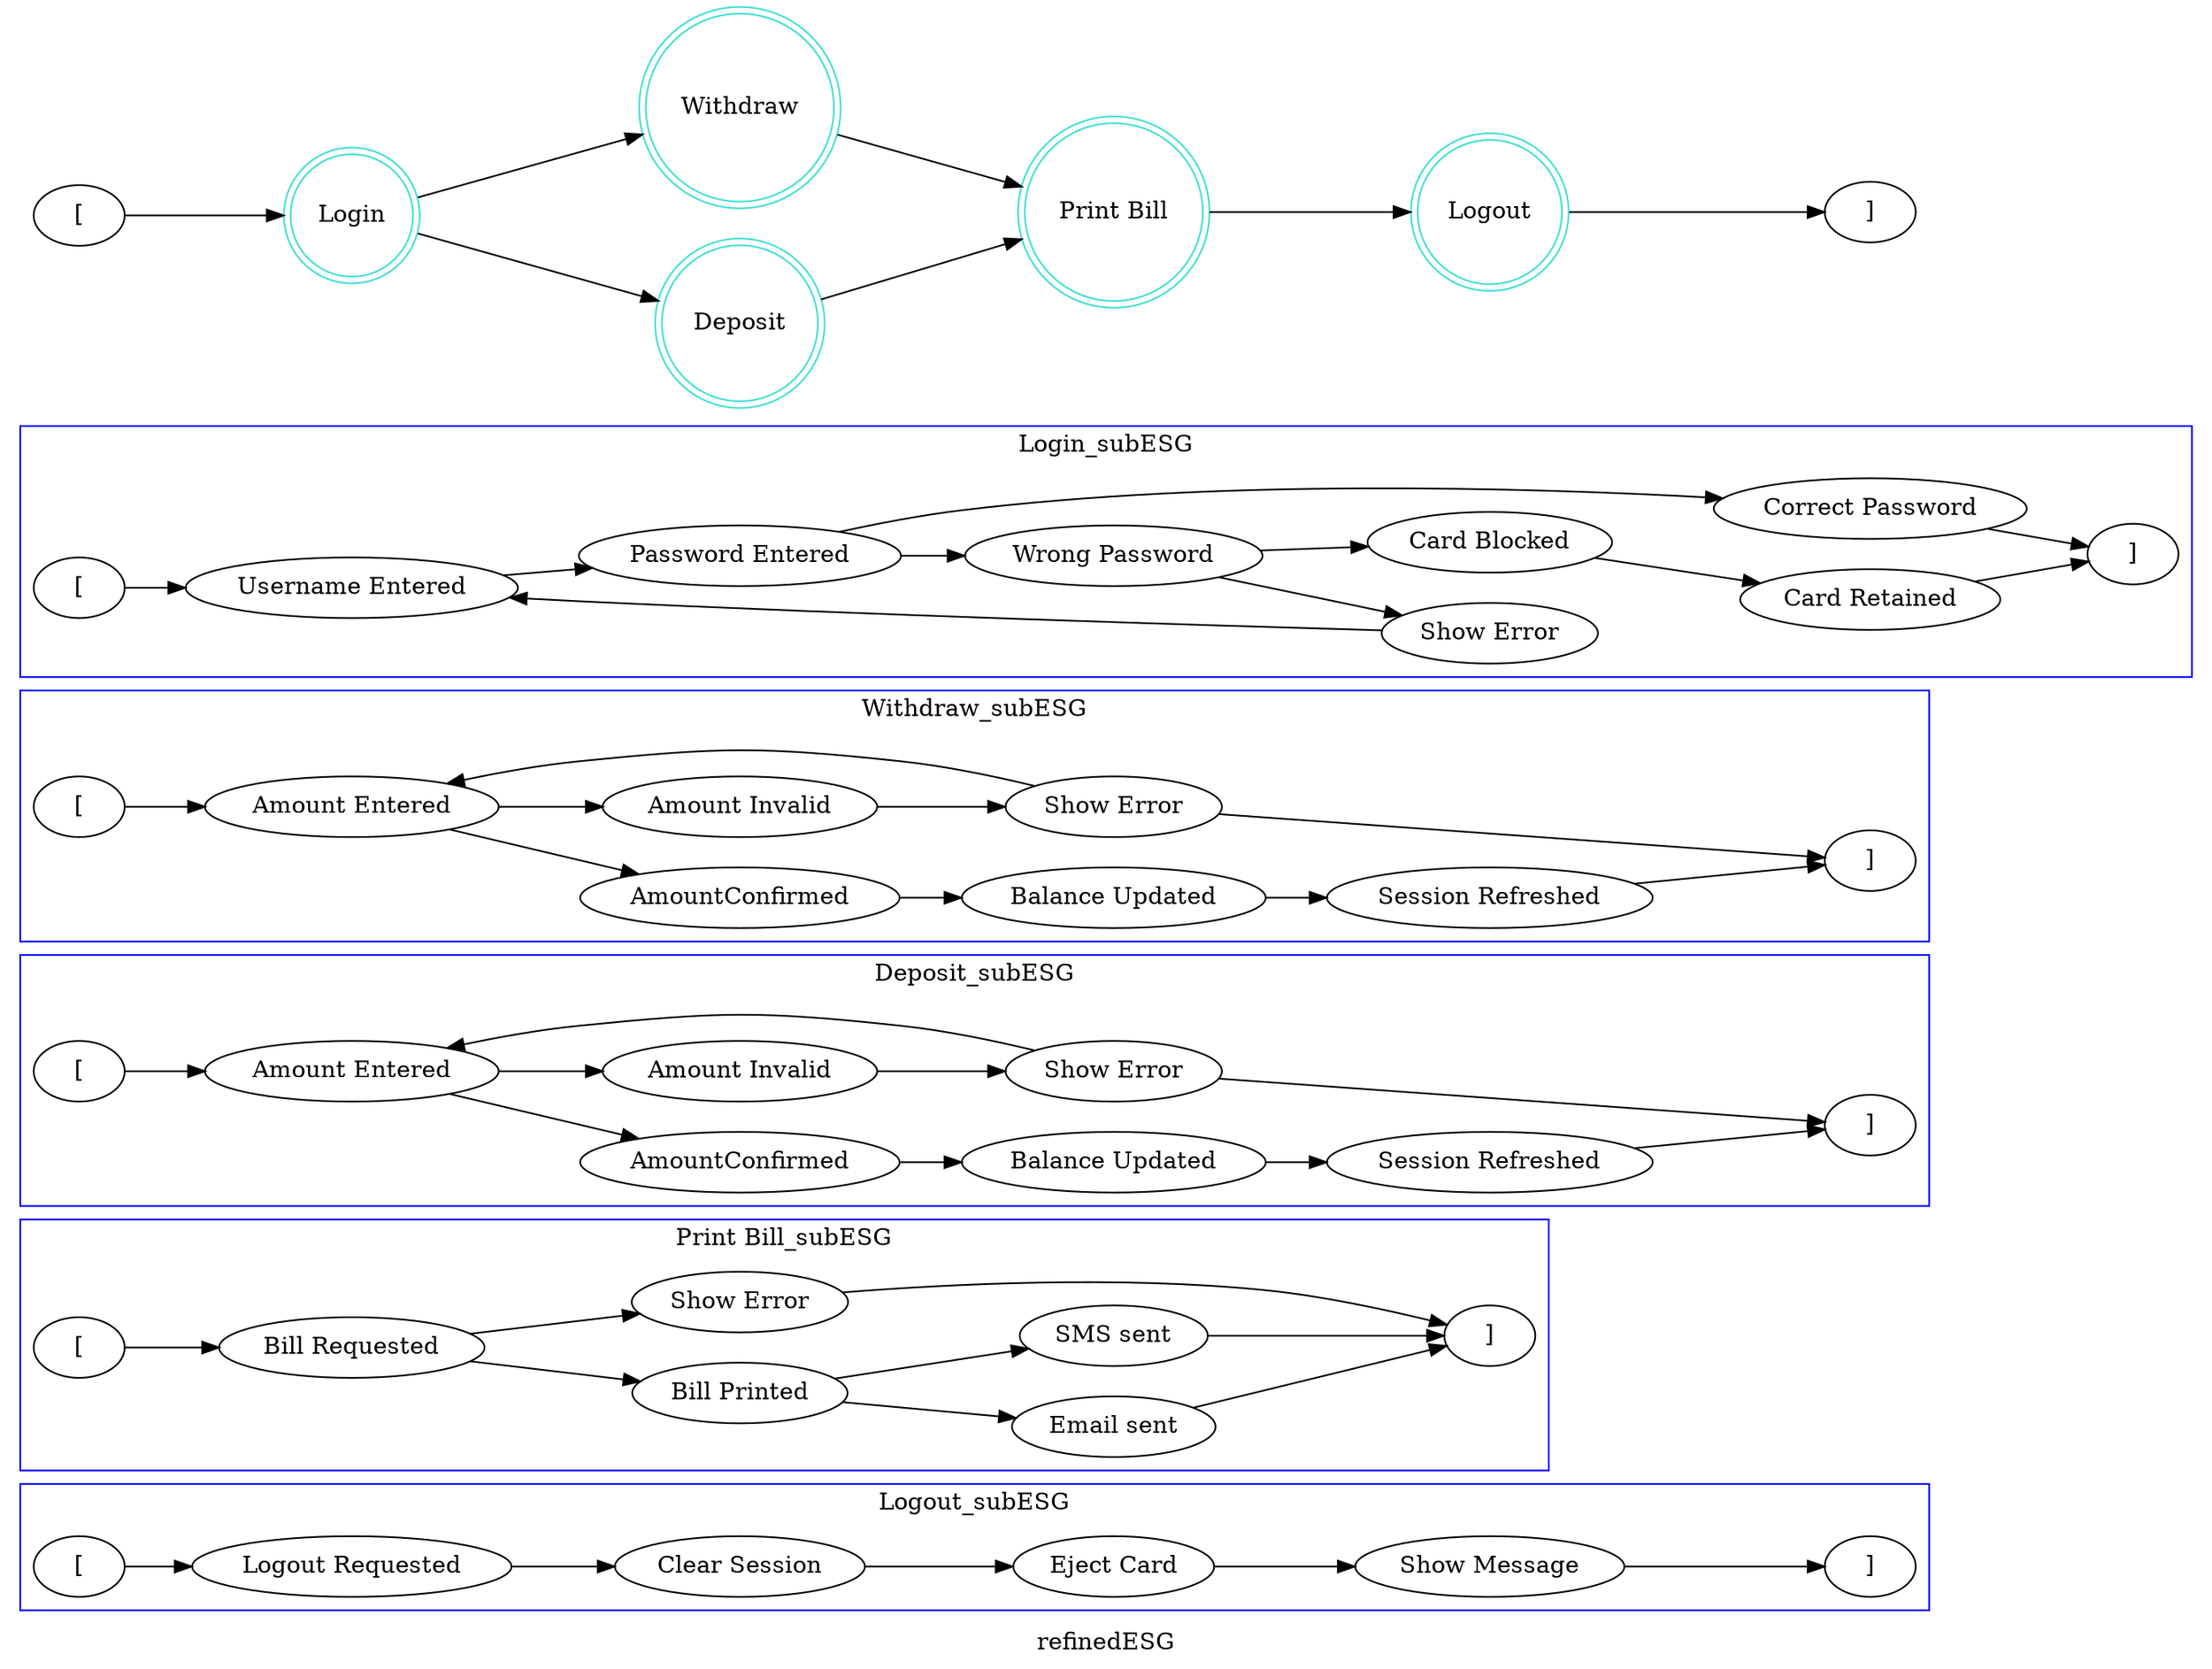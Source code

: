 digraph G {
rankdir = LR
subgraph clusterLogout_subESG {
label = Logout_subESG
color = "blue"
label = "Logout_subESG";
esg5_vertex0 -> esg5_vertex1[ color = black];
esg5_vertex1 -> esg5_vertex2[ color = black];
esg5_vertex2 -> esg5_vertex3[ color = black];
esg5_vertex3 -> esg5_vertex4[ color = black];
esg5_vertex4 -> esg5_vertex5[ color = black];
esg5_vertex0 [label = "[", shape = ellipse, color=black]
esg5_vertex1 [label = "Logout Requested", shape = ellipse, color=black]
esg5_vertex2 [label = "Clear Session", shape = ellipse, color=black]
esg5_vertex3 [label = "Eject Card", shape = ellipse, color=black]
esg5_vertex4 [label = "Show Message", shape = ellipse, color=black]
esg5_vertex5 [label = "]", shape = ellipse, color=black]
}
subgraph clusterPrintBill_subESG {
label = PrintBill_subESG
color = "blue"
label = "Print Bill_subESG";
esg4_vertex0 -> esg4_vertex1[ color = black];
esg4_vertex1 -> esg4_vertex2[ color = black];
esg4_vertex2 -> esg4_vertex3[ color = black];
esg4_vertex2 -> esg4_vertex4[ color = black];
esg4_vertex4 -> esg4_vertex6[ color = black];
esg4_vertex3 -> esg4_vertex6[ color = black];
esg4_vertex1 -> esg4_vertex5[ color = black];
esg4_vertex5 -> esg4_vertex6[ color = black];
esg4_vertex0 [label = "[", shape = ellipse, color=black]
esg4_vertex1 [label = "Bill Requested", shape = ellipse, color=black]
esg4_vertex2 [label = "Bill Printed", shape = ellipse, color=black]
esg4_vertex3 [label = "Email sent", shape = ellipse, color=black]
esg4_vertex4 [label = "SMS sent", shape = ellipse, color=black]
esg4_vertex6 [label = "]", shape = ellipse, color=black]
esg4_vertex5 [label = "Show Error", shape = ellipse, color=black]
}
subgraph clusterDeposit_subESG {
label = Deposit_subESG
color = "blue"
label = "Deposit_subESG";
esg3_vertex0 -> esg3_vertex1[ color = black];
esg3_vertex1 -> esg3_vertex2[ color = black];
esg3_vertex2 -> esg3_vertex3[ color = black];
esg3_vertex3 -> esg3_vertex4[ color = black];
esg3_vertex4 -> esg3_vertex7[ color = black];
esg3_vertex1 -> esg3_vertex5[ color = black];
esg3_vertex5 -> esg3_vertex6[ color = black];
esg3_vertex6 -> esg3_vertex1[ color = black];
esg3_vertex6 -> esg3_vertex7[ color = black];
esg3_vertex0 [label = "[", shape = ellipse, color=black]
esg3_vertex1 [label = "Amount Entered", shape = ellipse, color=black]
esg3_vertex2 [label = "AmountConfirmed", shape = ellipse, color=black]
esg3_vertex3 [label = "Balance Updated", shape = ellipse, color=black]
esg3_vertex4 [label = "Session Refreshed", shape = ellipse, color=black]
esg3_vertex7 [label = "]", shape = ellipse, color=black]
esg3_vertex5 [label = "Amount Invalid", shape = ellipse, color=black]
esg3_vertex6 [label = "Show Error", shape = ellipse, color=black]
}
subgraph clusterWithdraw_subESG {
label = Withdraw_subESG
color = "blue"
label = "Withdraw_subESG";
esg2_vertex0 -> esg2_vertex1[ color = black];
esg2_vertex1 -> esg2_vertex2[ color = black];
esg2_vertex2 -> esg2_vertex3[ color = black];
esg2_vertex3 -> esg2_vertex4[ color = black];
esg2_vertex4 -> esg2_vertex7[ color = black];
esg2_vertex1 -> esg2_vertex5[ color = black];
esg2_vertex5 -> esg2_vertex6[ color = black];
esg2_vertex6 -> esg2_vertex1[ color = black];
esg2_vertex6 -> esg2_vertex7[ color = black];
esg2_vertex0 [label = "[", shape = ellipse, color=black]
esg2_vertex1 [label = "Amount Entered", shape = ellipse, color=black]
esg2_vertex2 [label = "AmountConfirmed", shape = ellipse, color=black]
esg2_vertex3 [label = "Balance Updated", shape = ellipse, color=black]
esg2_vertex4 [label = "Session Refreshed", shape = ellipse, color=black]
esg2_vertex7 [label = "]", shape = ellipse, color=black]
esg2_vertex5 [label = "Amount Invalid", shape = ellipse, color=black]
esg2_vertex6 [label = "Show Error", shape = ellipse, color=black]
}
subgraph clusterLogin_subESG {
label = Login_subESG
color = "blue"
label = "Login_subESG";
esg1_vertex0 -> esg1_vertex1[ color = black];
esg1_vertex1 -> esg1_vertex2[ color = black];
esg1_vertex2 -> esg1_vertex3[ color = black];
esg1_vertex3 -> esg1_vertex8[ color = black];
esg1_vertex2 -> esg1_vertex5[ color = black];
esg1_vertex5 -> esg1_vertex4[ color = black];
esg1_vertex4 -> esg1_vertex1[ color = black];
esg1_vertex5 -> esg1_vertex6[ color = black];
esg1_vertex6 -> esg1_vertex7[ color = black];
esg1_vertex7 -> esg1_vertex8[ color = black];
esg1_vertex0 [label = "[", shape = ellipse, color=black]
esg1_vertex1 [label = "Username Entered", shape = ellipse, color=black]
esg1_vertex2 [label = "Password Entered", shape = ellipse, color=black]
esg1_vertex3 [label = "Correct Password", shape = ellipse, color=black]
esg1_vertex8 [label = "]", shape = ellipse, color=black]
esg1_vertex5 [label = "Wrong Password", shape = ellipse, color=black]
esg1_vertex4 [label = "Show Error", shape = ellipse, color=black]
esg1_vertex6 [label = "Card Blocked", shape = ellipse, color=black]
esg1_vertex7 [label = "Card Retained", shape = ellipse, color=black]
}
label = "refinedESG";
esg0_vertex0 -> esg0_vertex1[ color = black];
esg0_vertex1 -> esg0_vertex2[ color = black];
esg0_vertex1 -> esg0_vertex3[ color = black];
esg0_vertex2 -> esg0_vertex4[ color = black];
esg0_vertex3 -> esg0_vertex4[ color = black];
esg0_vertex4 -> esg0_vertex5[ color = black];
esg0_vertex5 -> esg0_vertex6[ color = black];
esg0_vertex0 [label = "[", shape = ellipse, color=black]
esg0_vertex1 [label = "Login", shape = doublecircle, color=turquoise]
esg0_vertex2 [label = "Withdraw", shape = doublecircle, color=turquoise]
esg0_vertex3 [label = "Deposit", shape = doublecircle, color=turquoise]
esg0_vertex4 [label = "Print Bill", shape = doublecircle, color=turquoise]
esg0_vertex5 [label = "Logout", shape = doublecircle, color=turquoise]
esg0_vertex6 [label = "]", shape = ellipse, color=black]
}

